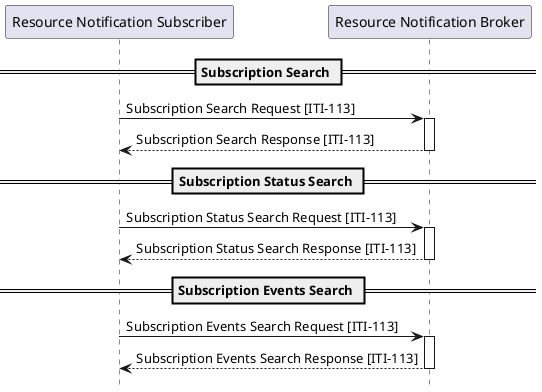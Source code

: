 @startuml
hide footbox
participant "Resource Notification Subscriber" as  Subscriber
participant "Resource Notification Broker" as  Broker


== Subscription Search ==
Subscriber -> Broker :  Subscription Search Request [ITI-113]
activate Broker
Broker --> Subscriber :  Subscription Search Response [ITI-113]
deactivate Broker

== Subscription Status Search ==
Subscriber -> Broker :  Subscription Status Search Request [ITI-113]
activate Broker
Broker --> Subscriber :  Subscription Status Search Response [ITI-113]
deactivate Broker

== Subscription Events Search ==
Subscriber -> Broker :  Subscription Events Search Request [ITI-113]
activate Broker
Broker --> Subscriber :  Subscription Events Search Response [ITI-113]

deactivate Broker

@enduml
